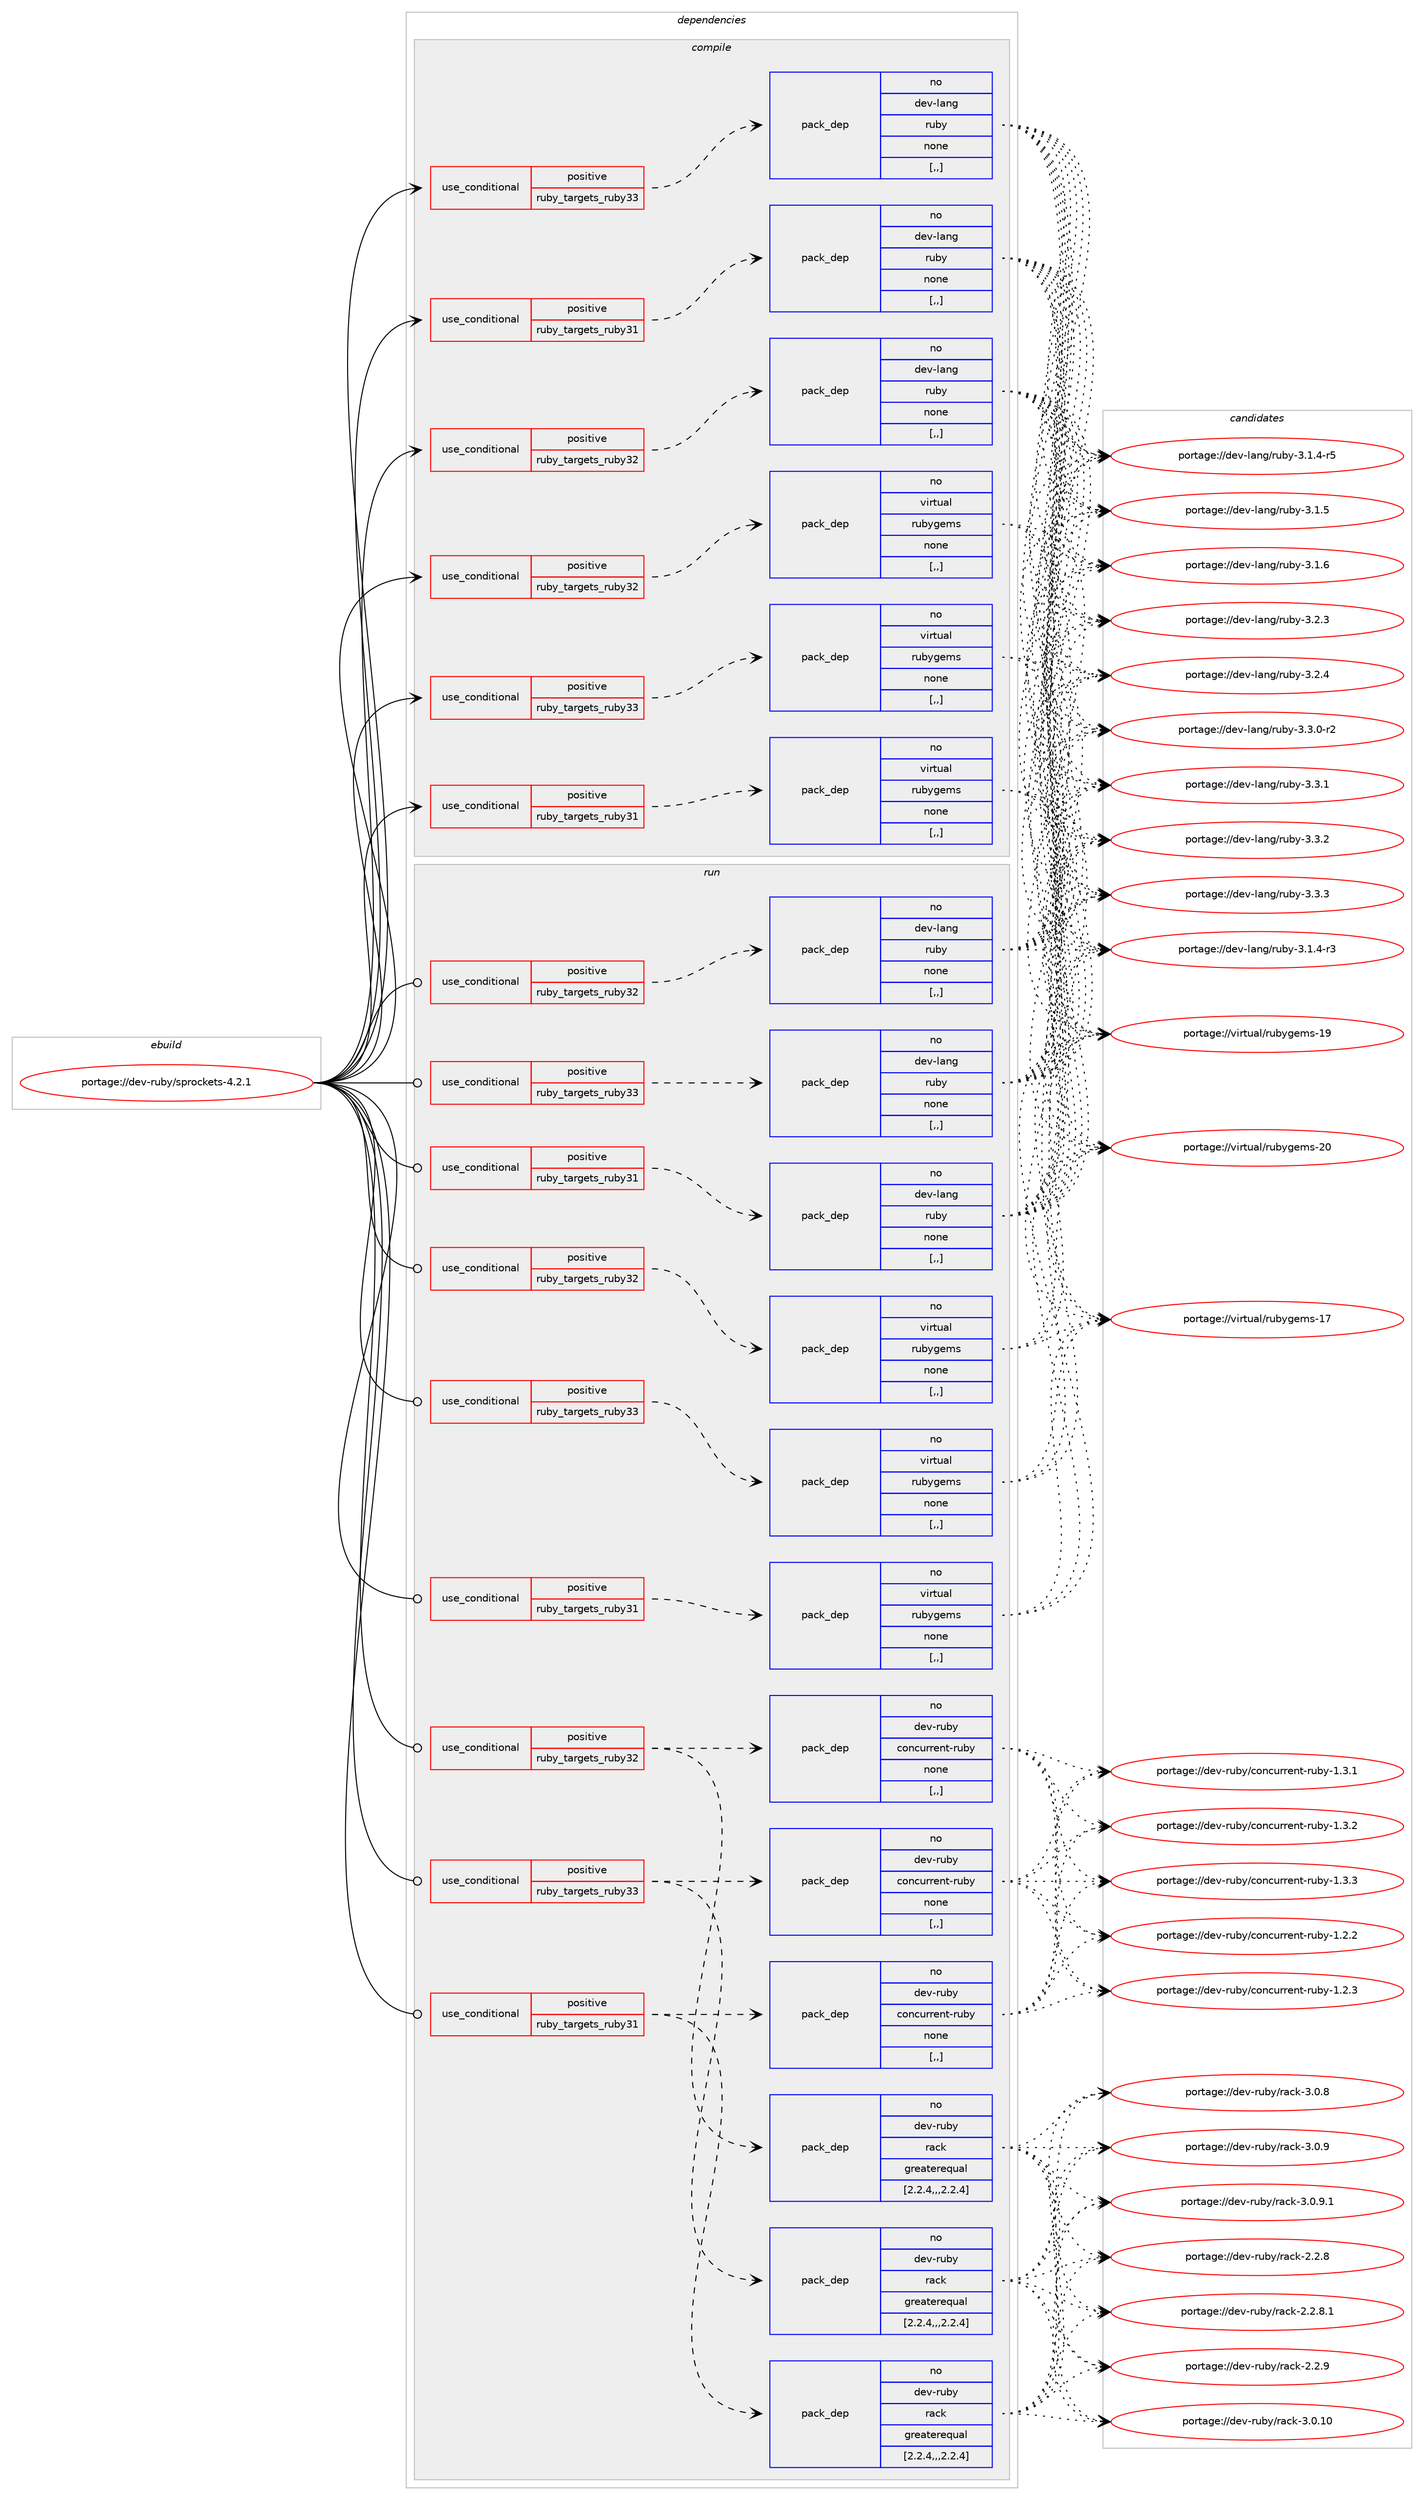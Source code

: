 digraph prolog {

# *************
# Graph options
# *************

newrank=true;
concentrate=true;
compound=true;
graph [rankdir=LR,fontname=Helvetica,fontsize=10,ranksep=1.5];#, ranksep=2.5, nodesep=0.2];
edge  [arrowhead=vee];
node  [fontname=Helvetica,fontsize=10];

# **********
# The ebuild
# **********

subgraph cluster_leftcol {
color=gray;
rank=same;
label=<<i>ebuild</i>>;
id [label="portage://dev-ruby/sprockets-4.2.1", color=red, width=4, href="../dev-ruby/sprockets-4.2.1.svg"];
}

# ****************
# The dependencies
# ****************

subgraph cluster_midcol {
color=gray;
label=<<i>dependencies</i>>;
subgraph cluster_compile {
fillcolor="#eeeeee";
style=filled;
label=<<i>compile</i>>;
subgraph cond55538 {
dependency199747 [label=<<TABLE BORDER="0" CELLBORDER="1" CELLSPACING="0" CELLPADDING="4"><TR><TD ROWSPAN="3" CELLPADDING="10">use_conditional</TD></TR><TR><TD>positive</TD></TR><TR><TD>ruby_targets_ruby31</TD></TR></TABLE>>, shape=none, color=red];
subgraph pack142840 {
dependency199748 [label=<<TABLE BORDER="0" CELLBORDER="1" CELLSPACING="0" CELLPADDING="4" WIDTH="220"><TR><TD ROWSPAN="6" CELLPADDING="30">pack_dep</TD></TR><TR><TD WIDTH="110">no</TD></TR><TR><TD>dev-lang</TD></TR><TR><TD>ruby</TD></TR><TR><TD>none</TD></TR><TR><TD>[,,]</TD></TR></TABLE>>, shape=none, color=blue];
}
dependency199747:e -> dependency199748:w [weight=20,style="dashed",arrowhead="vee"];
}
id:e -> dependency199747:w [weight=20,style="solid",arrowhead="vee"];
subgraph cond55539 {
dependency199749 [label=<<TABLE BORDER="0" CELLBORDER="1" CELLSPACING="0" CELLPADDING="4"><TR><TD ROWSPAN="3" CELLPADDING="10">use_conditional</TD></TR><TR><TD>positive</TD></TR><TR><TD>ruby_targets_ruby31</TD></TR></TABLE>>, shape=none, color=red];
subgraph pack142841 {
dependency199750 [label=<<TABLE BORDER="0" CELLBORDER="1" CELLSPACING="0" CELLPADDING="4" WIDTH="220"><TR><TD ROWSPAN="6" CELLPADDING="30">pack_dep</TD></TR><TR><TD WIDTH="110">no</TD></TR><TR><TD>virtual</TD></TR><TR><TD>rubygems</TD></TR><TR><TD>none</TD></TR><TR><TD>[,,]</TD></TR></TABLE>>, shape=none, color=blue];
}
dependency199749:e -> dependency199750:w [weight=20,style="dashed",arrowhead="vee"];
}
id:e -> dependency199749:w [weight=20,style="solid",arrowhead="vee"];
subgraph cond55540 {
dependency199751 [label=<<TABLE BORDER="0" CELLBORDER="1" CELLSPACING="0" CELLPADDING="4"><TR><TD ROWSPAN="3" CELLPADDING="10">use_conditional</TD></TR><TR><TD>positive</TD></TR><TR><TD>ruby_targets_ruby32</TD></TR></TABLE>>, shape=none, color=red];
subgraph pack142842 {
dependency199752 [label=<<TABLE BORDER="0" CELLBORDER="1" CELLSPACING="0" CELLPADDING="4" WIDTH="220"><TR><TD ROWSPAN="6" CELLPADDING="30">pack_dep</TD></TR><TR><TD WIDTH="110">no</TD></TR><TR><TD>dev-lang</TD></TR><TR><TD>ruby</TD></TR><TR><TD>none</TD></TR><TR><TD>[,,]</TD></TR></TABLE>>, shape=none, color=blue];
}
dependency199751:e -> dependency199752:w [weight=20,style="dashed",arrowhead="vee"];
}
id:e -> dependency199751:w [weight=20,style="solid",arrowhead="vee"];
subgraph cond55541 {
dependency199753 [label=<<TABLE BORDER="0" CELLBORDER="1" CELLSPACING="0" CELLPADDING="4"><TR><TD ROWSPAN="3" CELLPADDING="10">use_conditional</TD></TR><TR><TD>positive</TD></TR><TR><TD>ruby_targets_ruby32</TD></TR></TABLE>>, shape=none, color=red];
subgraph pack142843 {
dependency199754 [label=<<TABLE BORDER="0" CELLBORDER="1" CELLSPACING="0" CELLPADDING="4" WIDTH="220"><TR><TD ROWSPAN="6" CELLPADDING="30">pack_dep</TD></TR><TR><TD WIDTH="110">no</TD></TR><TR><TD>virtual</TD></TR><TR><TD>rubygems</TD></TR><TR><TD>none</TD></TR><TR><TD>[,,]</TD></TR></TABLE>>, shape=none, color=blue];
}
dependency199753:e -> dependency199754:w [weight=20,style="dashed",arrowhead="vee"];
}
id:e -> dependency199753:w [weight=20,style="solid",arrowhead="vee"];
subgraph cond55542 {
dependency199755 [label=<<TABLE BORDER="0" CELLBORDER="1" CELLSPACING="0" CELLPADDING="4"><TR><TD ROWSPAN="3" CELLPADDING="10">use_conditional</TD></TR><TR><TD>positive</TD></TR><TR><TD>ruby_targets_ruby33</TD></TR></TABLE>>, shape=none, color=red];
subgraph pack142844 {
dependency199756 [label=<<TABLE BORDER="0" CELLBORDER="1" CELLSPACING="0" CELLPADDING="4" WIDTH="220"><TR><TD ROWSPAN="6" CELLPADDING="30">pack_dep</TD></TR><TR><TD WIDTH="110">no</TD></TR><TR><TD>dev-lang</TD></TR><TR><TD>ruby</TD></TR><TR><TD>none</TD></TR><TR><TD>[,,]</TD></TR></TABLE>>, shape=none, color=blue];
}
dependency199755:e -> dependency199756:w [weight=20,style="dashed",arrowhead="vee"];
}
id:e -> dependency199755:w [weight=20,style="solid",arrowhead="vee"];
subgraph cond55543 {
dependency199757 [label=<<TABLE BORDER="0" CELLBORDER="1" CELLSPACING="0" CELLPADDING="4"><TR><TD ROWSPAN="3" CELLPADDING="10">use_conditional</TD></TR><TR><TD>positive</TD></TR><TR><TD>ruby_targets_ruby33</TD></TR></TABLE>>, shape=none, color=red];
subgraph pack142845 {
dependency199758 [label=<<TABLE BORDER="0" CELLBORDER="1" CELLSPACING="0" CELLPADDING="4" WIDTH="220"><TR><TD ROWSPAN="6" CELLPADDING="30">pack_dep</TD></TR><TR><TD WIDTH="110">no</TD></TR><TR><TD>virtual</TD></TR><TR><TD>rubygems</TD></TR><TR><TD>none</TD></TR><TR><TD>[,,]</TD></TR></TABLE>>, shape=none, color=blue];
}
dependency199757:e -> dependency199758:w [weight=20,style="dashed",arrowhead="vee"];
}
id:e -> dependency199757:w [weight=20,style="solid",arrowhead="vee"];
}
subgraph cluster_compileandrun {
fillcolor="#eeeeee";
style=filled;
label=<<i>compile and run</i>>;
}
subgraph cluster_run {
fillcolor="#eeeeee";
style=filled;
label=<<i>run</i>>;
subgraph cond55544 {
dependency199759 [label=<<TABLE BORDER="0" CELLBORDER="1" CELLSPACING="0" CELLPADDING="4"><TR><TD ROWSPAN="3" CELLPADDING="10">use_conditional</TD></TR><TR><TD>positive</TD></TR><TR><TD>ruby_targets_ruby31</TD></TR></TABLE>>, shape=none, color=red];
subgraph pack142846 {
dependency199760 [label=<<TABLE BORDER="0" CELLBORDER="1" CELLSPACING="0" CELLPADDING="4" WIDTH="220"><TR><TD ROWSPAN="6" CELLPADDING="30">pack_dep</TD></TR><TR><TD WIDTH="110">no</TD></TR><TR><TD>dev-lang</TD></TR><TR><TD>ruby</TD></TR><TR><TD>none</TD></TR><TR><TD>[,,]</TD></TR></TABLE>>, shape=none, color=blue];
}
dependency199759:e -> dependency199760:w [weight=20,style="dashed",arrowhead="vee"];
}
id:e -> dependency199759:w [weight=20,style="solid",arrowhead="odot"];
subgraph cond55545 {
dependency199761 [label=<<TABLE BORDER="0" CELLBORDER="1" CELLSPACING="0" CELLPADDING="4"><TR><TD ROWSPAN="3" CELLPADDING="10">use_conditional</TD></TR><TR><TD>positive</TD></TR><TR><TD>ruby_targets_ruby31</TD></TR></TABLE>>, shape=none, color=red];
subgraph pack142847 {
dependency199762 [label=<<TABLE BORDER="0" CELLBORDER="1" CELLSPACING="0" CELLPADDING="4" WIDTH="220"><TR><TD ROWSPAN="6" CELLPADDING="30">pack_dep</TD></TR><TR><TD WIDTH="110">no</TD></TR><TR><TD>dev-ruby</TD></TR><TR><TD>concurrent-ruby</TD></TR><TR><TD>none</TD></TR><TR><TD>[,,]</TD></TR></TABLE>>, shape=none, color=blue];
}
dependency199761:e -> dependency199762:w [weight=20,style="dashed",arrowhead="vee"];
subgraph pack142848 {
dependency199763 [label=<<TABLE BORDER="0" CELLBORDER="1" CELLSPACING="0" CELLPADDING="4" WIDTH="220"><TR><TD ROWSPAN="6" CELLPADDING="30">pack_dep</TD></TR><TR><TD WIDTH="110">no</TD></TR><TR><TD>dev-ruby</TD></TR><TR><TD>rack</TD></TR><TR><TD>greaterequal</TD></TR><TR><TD>[2.2.4,,,2.2.4]</TD></TR></TABLE>>, shape=none, color=blue];
}
dependency199761:e -> dependency199763:w [weight=20,style="dashed",arrowhead="vee"];
}
id:e -> dependency199761:w [weight=20,style="solid",arrowhead="odot"];
subgraph cond55546 {
dependency199764 [label=<<TABLE BORDER="0" CELLBORDER="1" CELLSPACING="0" CELLPADDING="4"><TR><TD ROWSPAN="3" CELLPADDING="10">use_conditional</TD></TR><TR><TD>positive</TD></TR><TR><TD>ruby_targets_ruby31</TD></TR></TABLE>>, shape=none, color=red];
subgraph pack142849 {
dependency199765 [label=<<TABLE BORDER="0" CELLBORDER="1" CELLSPACING="0" CELLPADDING="4" WIDTH="220"><TR><TD ROWSPAN="6" CELLPADDING="30">pack_dep</TD></TR><TR><TD WIDTH="110">no</TD></TR><TR><TD>virtual</TD></TR><TR><TD>rubygems</TD></TR><TR><TD>none</TD></TR><TR><TD>[,,]</TD></TR></TABLE>>, shape=none, color=blue];
}
dependency199764:e -> dependency199765:w [weight=20,style="dashed",arrowhead="vee"];
}
id:e -> dependency199764:w [weight=20,style="solid",arrowhead="odot"];
subgraph cond55547 {
dependency199766 [label=<<TABLE BORDER="0" CELLBORDER="1" CELLSPACING="0" CELLPADDING="4"><TR><TD ROWSPAN="3" CELLPADDING="10">use_conditional</TD></TR><TR><TD>positive</TD></TR><TR><TD>ruby_targets_ruby32</TD></TR></TABLE>>, shape=none, color=red];
subgraph pack142850 {
dependency199767 [label=<<TABLE BORDER="0" CELLBORDER="1" CELLSPACING="0" CELLPADDING="4" WIDTH="220"><TR><TD ROWSPAN="6" CELLPADDING="30">pack_dep</TD></TR><TR><TD WIDTH="110">no</TD></TR><TR><TD>dev-lang</TD></TR><TR><TD>ruby</TD></TR><TR><TD>none</TD></TR><TR><TD>[,,]</TD></TR></TABLE>>, shape=none, color=blue];
}
dependency199766:e -> dependency199767:w [weight=20,style="dashed",arrowhead="vee"];
}
id:e -> dependency199766:w [weight=20,style="solid",arrowhead="odot"];
subgraph cond55548 {
dependency199768 [label=<<TABLE BORDER="0" CELLBORDER="1" CELLSPACING="0" CELLPADDING="4"><TR><TD ROWSPAN="3" CELLPADDING="10">use_conditional</TD></TR><TR><TD>positive</TD></TR><TR><TD>ruby_targets_ruby32</TD></TR></TABLE>>, shape=none, color=red];
subgraph pack142851 {
dependency199769 [label=<<TABLE BORDER="0" CELLBORDER="1" CELLSPACING="0" CELLPADDING="4" WIDTH="220"><TR><TD ROWSPAN="6" CELLPADDING="30">pack_dep</TD></TR><TR><TD WIDTH="110">no</TD></TR><TR><TD>dev-ruby</TD></TR><TR><TD>concurrent-ruby</TD></TR><TR><TD>none</TD></TR><TR><TD>[,,]</TD></TR></TABLE>>, shape=none, color=blue];
}
dependency199768:e -> dependency199769:w [weight=20,style="dashed",arrowhead="vee"];
subgraph pack142852 {
dependency199770 [label=<<TABLE BORDER="0" CELLBORDER="1" CELLSPACING="0" CELLPADDING="4" WIDTH="220"><TR><TD ROWSPAN="6" CELLPADDING="30">pack_dep</TD></TR><TR><TD WIDTH="110">no</TD></TR><TR><TD>dev-ruby</TD></TR><TR><TD>rack</TD></TR><TR><TD>greaterequal</TD></TR><TR><TD>[2.2.4,,,2.2.4]</TD></TR></TABLE>>, shape=none, color=blue];
}
dependency199768:e -> dependency199770:w [weight=20,style="dashed",arrowhead="vee"];
}
id:e -> dependency199768:w [weight=20,style="solid",arrowhead="odot"];
subgraph cond55549 {
dependency199771 [label=<<TABLE BORDER="0" CELLBORDER="1" CELLSPACING="0" CELLPADDING="4"><TR><TD ROWSPAN="3" CELLPADDING="10">use_conditional</TD></TR><TR><TD>positive</TD></TR><TR><TD>ruby_targets_ruby32</TD></TR></TABLE>>, shape=none, color=red];
subgraph pack142853 {
dependency199772 [label=<<TABLE BORDER="0" CELLBORDER="1" CELLSPACING="0" CELLPADDING="4" WIDTH="220"><TR><TD ROWSPAN="6" CELLPADDING="30">pack_dep</TD></TR><TR><TD WIDTH="110">no</TD></TR><TR><TD>virtual</TD></TR><TR><TD>rubygems</TD></TR><TR><TD>none</TD></TR><TR><TD>[,,]</TD></TR></TABLE>>, shape=none, color=blue];
}
dependency199771:e -> dependency199772:w [weight=20,style="dashed",arrowhead="vee"];
}
id:e -> dependency199771:w [weight=20,style="solid",arrowhead="odot"];
subgraph cond55550 {
dependency199773 [label=<<TABLE BORDER="0" CELLBORDER="1" CELLSPACING="0" CELLPADDING="4"><TR><TD ROWSPAN="3" CELLPADDING="10">use_conditional</TD></TR><TR><TD>positive</TD></TR><TR><TD>ruby_targets_ruby33</TD></TR></TABLE>>, shape=none, color=red];
subgraph pack142854 {
dependency199774 [label=<<TABLE BORDER="0" CELLBORDER="1" CELLSPACING="0" CELLPADDING="4" WIDTH="220"><TR><TD ROWSPAN="6" CELLPADDING="30">pack_dep</TD></TR><TR><TD WIDTH="110">no</TD></TR><TR><TD>dev-lang</TD></TR><TR><TD>ruby</TD></TR><TR><TD>none</TD></TR><TR><TD>[,,]</TD></TR></TABLE>>, shape=none, color=blue];
}
dependency199773:e -> dependency199774:w [weight=20,style="dashed",arrowhead="vee"];
}
id:e -> dependency199773:w [weight=20,style="solid",arrowhead="odot"];
subgraph cond55551 {
dependency199775 [label=<<TABLE BORDER="0" CELLBORDER="1" CELLSPACING="0" CELLPADDING="4"><TR><TD ROWSPAN="3" CELLPADDING="10">use_conditional</TD></TR><TR><TD>positive</TD></TR><TR><TD>ruby_targets_ruby33</TD></TR></TABLE>>, shape=none, color=red];
subgraph pack142855 {
dependency199776 [label=<<TABLE BORDER="0" CELLBORDER="1" CELLSPACING="0" CELLPADDING="4" WIDTH="220"><TR><TD ROWSPAN="6" CELLPADDING="30">pack_dep</TD></TR><TR><TD WIDTH="110">no</TD></TR><TR><TD>dev-ruby</TD></TR><TR><TD>concurrent-ruby</TD></TR><TR><TD>none</TD></TR><TR><TD>[,,]</TD></TR></TABLE>>, shape=none, color=blue];
}
dependency199775:e -> dependency199776:w [weight=20,style="dashed",arrowhead="vee"];
subgraph pack142856 {
dependency199777 [label=<<TABLE BORDER="0" CELLBORDER="1" CELLSPACING="0" CELLPADDING="4" WIDTH="220"><TR><TD ROWSPAN="6" CELLPADDING="30">pack_dep</TD></TR><TR><TD WIDTH="110">no</TD></TR><TR><TD>dev-ruby</TD></TR><TR><TD>rack</TD></TR><TR><TD>greaterequal</TD></TR><TR><TD>[2.2.4,,,2.2.4]</TD></TR></TABLE>>, shape=none, color=blue];
}
dependency199775:e -> dependency199777:w [weight=20,style="dashed",arrowhead="vee"];
}
id:e -> dependency199775:w [weight=20,style="solid",arrowhead="odot"];
subgraph cond55552 {
dependency199778 [label=<<TABLE BORDER="0" CELLBORDER="1" CELLSPACING="0" CELLPADDING="4"><TR><TD ROWSPAN="3" CELLPADDING="10">use_conditional</TD></TR><TR><TD>positive</TD></TR><TR><TD>ruby_targets_ruby33</TD></TR></TABLE>>, shape=none, color=red];
subgraph pack142857 {
dependency199779 [label=<<TABLE BORDER="0" CELLBORDER="1" CELLSPACING="0" CELLPADDING="4" WIDTH="220"><TR><TD ROWSPAN="6" CELLPADDING="30">pack_dep</TD></TR><TR><TD WIDTH="110">no</TD></TR><TR><TD>virtual</TD></TR><TR><TD>rubygems</TD></TR><TR><TD>none</TD></TR><TR><TD>[,,]</TD></TR></TABLE>>, shape=none, color=blue];
}
dependency199778:e -> dependency199779:w [weight=20,style="dashed",arrowhead="vee"];
}
id:e -> dependency199778:w [weight=20,style="solid",arrowhead="odot"];
}
}

# **************
# The candidates
# **************

subgraph cluster_choices {
rank=same;
color=gray;
label=<<i>candidates</i>>;

subgraph choice142840 {
color=black;
nodesep=1;
choice100101118451089711010347114117981214551464946524511451 [label="portage://dev-lang/ruby-3.1.4-r3", color=red, width=4,href="../dev-lang/ruby-3.1.4-r3.svg"];
choice100101118451089711010347114117981214551464946524511453 [label="portage://dev-lang/ruby-3.1.4-r5", color=red, width=4,href="../dev-lang/ruby-3.1.4-r5.svg"];
choice10010111845108971101034711411798121455146494653 [label="portage://dev-lang/ruby-3.1.5", color=red, width=4,href="../dev-lang/ruby-3.1.5.svg"];
choice10010111845108971101034711411798121455146494654 [label="portage://dev-lang/ruby-3.1.6", color=red, width=4,href="../dev-lang/ruby-3.1.6.svg"];
choice10010111845108971101034711411798121455146504651 [label="portage://dev-lang/ruby-3.2.3", color=red, width=4,href="../dev-lang/ruby-3.2.3.svg"];
choice10010111845108971101034711411798121455146504652 [label="portage://dev-lang/ruby-3.2.4", color=red, width=4,href="../dev-lang/ruby-3.2.4.svg"];
choice100101118451089711010347114117981214551465146484511450 [label="portage://dev-lang/ruby-3.3.0-r2", color=red, width=4,href="../dev-lang/ruby-3.3.0-r2.svg"];
choice10010111845108971101034711411798121455146514649 [label="portage://dev-lang/ruby-3.3.1", color=red, width=4,href="../dev-lang/ruby-3.3.1.svg"];
choice10010111845108971101034711411798121455146514650 [label="portage://dev-lang/ruby-3.3.2", color=red, width=4,href="../dev-lang/ruby-3.3.2.svg"];
choice10010111845108971101034711411798121455146514651 [label="portage://dev-lang/ruby-3.3.3", color=red, width=4,href="../dev-lang/ruby-3.3.3.svg"];
dependency199748:e -> choice100101118451089711010347114117981214551464946524511451:w [style=dotted,weight="100"];
dependency199748:e -> choice100101118451089711010347114117981214551464946524511453:w [style=dotted,weight="100"];
dependency199748:e -> choice10010111845108971101034711411798121455146494653:w [style=dotted,weight="100"];
dependency199748:e -> choice10010111845108971101034711411798121455146494654:w [style=dotted,weight="100"];
dependency199748:e -> choice10010111845108971101034711411798121455146504651:w [style=dotted,weight="100"];
dependency199748:e -> choice10010111845108971101034711411798121455146504652:w [style=dotted,weight="100"];
dependency199748:e -> choice100101118451089711010347114117981214551465146484511450:w [style=dotted,weight="100"];
dependency199748:e -> choice10010111845108971101034711411798121455146514649:w [style=dotted,weight="100"];
dependency199748:e -> choice10010111845108971101034711411798121455146514650:w [style=dotted,weight="100"];
dependency199748:e -> choice10010111845108971101034711411798121455146514651:w [style=dotted,weight="100"];
}
subgraph choice142841 {
color=black;
nodesep=1;
choice118105114116117971084711411798121103101109115454955 [label="portage://virtual/rubygems-17", color=red, width=4,href="../virtual/rubygems-17.svg"];
choice118105114116117971084711411798121103101109115454957 [label="portage://virtual/rubygems-19", color=red, width=4,href="../virtual/rubygems-19.svg"];
choice118105114116117971084711411798121103101109115455048 [label="portage://virtual/rubygems-20", color=red, width=4,href="../virtual/rubygems-20.svg"];
dependency199750:e -> choice118105114116117971084711411798121103101109115454955:w [style=dotted,weight="100"];
dependency199750:e -> choice118105114116117971084711411798121103101109115454957:w [style=dotted,weight="100"];
dependency199750:e -> choice118105114116117971084711411798121103101109115455048:w [style=dotted,weight="100"];
}
subgraph choice142842 {
color=black;
nodesep=1;
choice100101118451089711010347114117981214551464946524511451 [label="portage://dev-lang/ruby-3.1.4-r3", color=red, width=4,href="../dev-lang/ruby-3.1.4-r3.svg"];
choice100101118451089711010347114117981214551464946524511453 [label="portage://dev-lang/ruby-3.1.4-r5", color=red, width=4,href="../dev-lang/ruby-3.1.4-r5.svg"];
choice10010111845108971101034711411798121455146494653 [label="portage://dev-lang/ruby-3.1.5", color=red, width=4,href="../dev-lang/ruby-3.1.5.svg"];
choice10010111845108971101034711411798121455146494654 [label="portage://dev-lang/ruby-3.1.6", color=red, width=4,href="../dev-lang/ruby-3.1.6.svg"];
choice10010111845108971101034711411798121455146504651 [label="portage://dev-lang/ruby-3.2.3", color=red, width=4,href="../dev-lang/ruby-3.2.3.svg"];
choice10010111845108971101034711411798121455146504652 [label="portage://dev-lang/ruby-3.2.4", color=red, width=4,href="../dev-lang/ruby-3.2.4.svg"];
choice100101118451089711010347114117981214551465146484511450 [label="portage://dev-lang/ruby-3.3.0-r2", color=red, width=4,href="../dev-lang/ruby-3.3.0-r2.svg"];
choice10010111845108971101034711411798121455146514649 [label="portage://dev-lang/ruby-3.3.1", color=red, width=4,href="../dev-lang/ruby-3.3.1.svg"];
choice10010111845108971101034711411798121455146514650 [label="portage://dev-lang/ruby-3.3.2", color=red, width=4,href="../dev-lang/ruby-3.3.2.svg"];
choice10010111845108971101034711411798121455146514651 [label="portage://dev-lang/ruby-3.3.3", color=red, width=4,href="../dev-lang/ruby-3.3.3.svg"];
dependency199752:e -> choice100101118451089711010347114117981214551464946524511451:w [style=dotted,weight="100"];
dependency199752:e -> choice100101118451089711010347114117981214551464946524511453:w [style=dotted,weight="100"];
dependency199752:e -> choice10010111845108971101034711411798121455146494653:w [style=dotted,weight="100"];
dependency199752:e -> choice10010111845108971101034711411798121455146494654:w [style=dotted,weight="100"];
dependency199752:e -> choice10010111845108971101034711411798121455146504651:w [style=dotted,weight="100"];
dependency199752:e -> choice10010111845108971101034711411798121455146504652:w [style=dotted,weight="100"];
dependency199752:e -> choice100101118451089711010347114117981214551465146484511450:w [style=dotted,weight="100"];
dependency199752:e -> choice10010111845108971101034711411798121455146514649:w [style=dotted,weight="100"];
dependency199752:e -> choice10010111845108971101034711411798121455146514650:w [style=dotted,weight="100"];
dependency199752:e -> choice10010111845108971101034711411798121455146514651:w [style=dotted,weight="100"];
}
subgraph choice142843 {
color=black;
nodesep=1;
choice118105114116117971084711411798121103101109115454955 [label="portage://virtual/rubygems-17", color=red, width=4,href="../virtual/rubygems-17.svg"];
choice118105114116117971084711411798121103101109115454957 [label="portage://virtual/rubygems-19", color=red, width=4,href="../virtual/rubygems-19.svg"];
choice118105114116117971084711411798121103101109115455048 [label="portage://virtual/rubygems-20", color=red, width=4,href="../virtual/rubygems-20.svg"];
dependency199754:e -> choice118105114116117971084711411798121103101109115454955:w [style=dotted,weight="100"];
dependency199754:e -> choice118105114116117971084711411798121103101109115454957:w [style=dotted,weight="100"];
dependency199754:e -> choice118105114116117971084711411798121103101109115455048:w [style=dotted,weight="100"];
}
subgraph choice142844 {
color=black;
nodesep=1;
choice100101118451089711010347114117981214551464946524511451 [label="portage://dev-lang/ruby-3.1.4-r3", color=red, width=4,href="../dev-lang/ruby-3.1.4-r3.svg"];
choice100101118451089711010347114117981214551464946524511453 [label="portage://dev-lang/ruby-3.1.4-r5", color=red, width=4,href="../dev-lang/ruby-3.1.4-r5.svg"];
choice10010111845108971101034711411798121455146494653 [label="portage://dev-lang/ruby-3.1.5", color=red, width=4,href="../dev-lang/ruby-3.1.5.svg"];
choice10010111845108971101034711411798121455146494654 [label="portage://dev-lang/ruby-3.1.6", color=red, width=4,href="../dev-lang/ruby-3.1.6.svg"];
choice10010111845108971101034711411798121455146504651 [label="portage://dev-lang/ruby-3.2.3", color=red, width=4,href="../dev-lang/ruby-3.2.3.svg"];
choice10010111845108971101034711411798121455146504652 [label="portage://dev-lang/ruby-3.2.4", color=red, width=4,href="../dev-lang/ruby-3.2.4.svg"];
choice100101118451089711010347114117981214551465146484511450 [label="portage://dev-lang/ruby-3.3.0-r2", color=red, width=4,href="../dev-lang/ruby-3.3.0-r2.svg"];
choice10010111845108971101034711411798121455146514649 [label="portage://dev-lang/ruby-3.3.1", color=red, width=4,href="../dev-lang/ruby-3.3.1.svg"];
choice10010111845108971101034711411798121455146514650 [label="portage://dev-lang/ruby-3.3.2", color=red, width=4,href="../dev-lang/ruby-3.3.2.svg"];
choice10010111845108971101034711411798121455146514651 [label="portage://dev-lang/ruby-3.3.3", color=red, width=4,href="../dev-lang/ruby-3.3.3.svg"];
dependency199756:e -> choice100101118451089711010347114117981214551464946524511451:w [style=dotted,weight="100"];
dependency199756:e -> choice100101118451089711010347114117981214551464946524511453:w [style=dotted,weight="100"];
dependency199756:e -> choice10010111845108971101034711411798121455146494653:w [style=dotted,weight="100"];
dependency199756:e -> choice10010111845108971101034711411798121455146494654:w [style=dotted,weight="100"];
dependency199756:e -> choice10010111845108971101034711411798121455146504651:w [style=dotted,weight="100"];
dependency199756:e -> choice10010111845108971101034711411798121455146504652:w [style=dotted,weight="100"];
dependency199756:e -> choice100101118451089711010347114117981214551465146484511450:w [style=dotted,weight="100"];
dependency199756:e -> choice10010111845108971101034711411798121455146514649:w [style=dotted,weight="100"];
dependency199756:e -> choice10010111845108971101034711411798121455146514650:w [style=dotted,weight="100"];
dependency199756:e -> choice10010111845108971101034711411798121455146514651:w [style=dotted,weight="100"];
}
subgraph choice142845 {
color=black;
nodesep=1;
choice118105114116117971084711411798121103101109115454955 [label="portage://virtual/rubygems-17", color=red, width=4,href="../virtual/rubygems-17.svg"];
choice118105114116117971084711411798121103101109115454957 [label="portage://virtual/rubygems-19", color=red, width=4,href="../virtual/rubygems-19.svg"];
choice118105114116117971084711411798121103101109115455048 [label="portage://virtual/rubygems-20", color=red, width=4,href="../virtual/rubygems-20.svg"];
dependency199758:e -> choice118105114116117971084711411798121103101109115454955:w [style=dotted,weight="100"];
dependency199758:e -> choice118105114116117971084711411798121103101109115454957:w [style=dotted,weight="100"];
dependency199758:e -> choice118105114116117971084711411798121103101109115455048:w [style=dotted,weight="100"];
}
subgraph choice142846 {
color=black;
nodesep=1;
choice100101118451089711010347114117981214551464946524511451 [label="portage://dev-lang/ruby-3.1.4-r3", color=red, width=4,href="../dev-lang/ruby-3.1.4-r3.svg"];
choice100101118451089711010347114117981214551464946524511453 [label="portage://dev-lang/ruby-3.1.4-r5", color=red, width=4,href="../dev-lang/ruby-3.1.4-r5.svg"];
choice10010111845108971101034711411798121455146494653 [label="portage://dev-lang/ruby-3.1.5", color=red, width=4,href="../dev-lang/ruby-3.1.5.svg"];
choice10010111845108971101034711411798121455146494654 [label="portage://dev-lang/ruby-3.1.6", color=red, width=4,href="../dev-lang/ruby-3.1.6.svg"];
choice10010111845108971101034711411798121455146504651 [label="portage://dev-lang/ruby-3.2.3", color=red, width=4,href="../dev-lang/ruby-3.2.3.svg"];
choice10010111845108971101034711411798121455146504652 [label="portage://dev-lang/ruby-3.2.4", color=red, width=4,href="../dev-lang/ruby-3.2.4.svg"];
choice100101118451089711010347114117981214551465146484511450 [label="portage://dev-lang/ruby-3.3.0-r2", color=red, width=4,href="../dev-lang/ruby-3.3.0-r2.svg"];
choice10010111845108971101034711411798121455146514649 [label="portage://dev-lang/ruby-3.3.1", color=red, width=4,href="../dev-lang/ruby-3.3.1.svg"];
choice10010111845108971101034711411798121455146514650 [label="portage://dev-lang/ruby-3.3.2", color=red, width=4,href="../dev-lang/ruby-3.3.2.svg"];
choice10010111845108971101034711411798121455146514651 [label="portage://dev-lang/ruby-3.3.3", color=red, width=4,href="../dev-lang/ruby-3.3.3.svg"];
dependency199760:e -> choice100101118451089711010347114117981214551464946524511451:w [style=dotted,weight="100"];
dependency199760:e -> choice100101118451089711010347114117981214551464946524511453:w [style=dotted,weight="100"];
dependency199760:e -> choice10010111845108971101034711411798121455146494653:w [style=dotted,weight="100"];
dependency199760:e -> choice10010111845108971101034711411798121455146494654:w [style=dotted,weight="100"];
dependency199760:e -> choice10010111845108971101034711411798121455146504651:w [style=dotted,weight="100"];
dependency199760:e -> choice10010111845108971101034711411798121455146504652:w [style=dotted,weight="100"];
dependency199760:e -> choice100101118451089711010347114117981214551465146484511450:w [style=dotted,weight="100"];
dependency199760:e -> choice10010111845108971101034711411798121455146514649:w [style=dotted,weight="100"];
dependency199760:e -> choice10010111845108971101034711411798121455146514650:w [style=dotted,weight="100"];
dependency199760:e -> choice10010111845108971101034711411798121455146514651:w [style=dotted,weight="100"];
}
subgraph choice142847 {
color=black;
nodesep=1;
choice10010111845114117981214799111110991171141141011101164511411798121454946504650 [label="portage://dev-ruby/concurrent-ruby-1.2.2", color=red, width=4,href="../dev-ruby/concurrent-ruby-1.2.2.svg"];
choice10010111845114117981214799111110991171141141011101164511411798121454946504651 [label="portage://dev-ruby/concurrent-ruby-1.2.3", color=red, width=4,href="../dev-ruby/concurrent-ruby-1.2.3.svg"];
choice10010111845114117981214799111110991171141141011101164511411798121454946514649 [label="portage://dev-ruby/concurrent-ruby-1.3.1", color=red, width=4,href="../dev-ruby/concurrent-ruby-1.3.1.svg"];
choice10010111845114117981214799111110991171141141011101164511411798121454946514650 [label="portage://dev-ruby/concurrent-ruby-1.3.2", color=red, width=4,href="../dev-ruby/concurrent-ruby-1.3.2.svg"];
choice10010111845114117981214799111110991171141141011101164511411798121454946514651 [label="portage://dev-ruby/concurrent-ruby-1.3.3", color=red, width=4,href="../dev-ruby/concurrent-ruby-1.3.3.svg"];
dependency199762:e -> choice10010111845114117981214799111110991171141141011101164511411798121454946504650:w [style=dotted,weight="100"];
dependency199762:e -> choice10010111845114117981214799111110991171141141011101164511411798121454946504651:w [style=dotted,weight="100"];
dependency199762:e -> choice10010111845114117981214799111110991171141141011101164511411798121454946514649:w [style=dotted,weight="100"];
dependency199762:e -> choice10010111845114117981214799111110991171141141011101164511411798121454946514650:w [style=dotted,weight="100"];
dependency199762:e -> choice10010111845114117981214799111110991171141141011101164511411798121454946514651:w [style=dotted,weight="100"];
}
subgraph choice142848 {
color=black;
nodesep=1;
choice1001011184511411798121471149799107455046504656 [label="portage://dev-ruby/rack-2.2.8", color=red, width=4,href="../dev-ruby/rack-2.2.8.svg"];
choice10010111845114117981214711497991074550465046564649 [label="portage://dev-ruby/rack-2.2.8.1", color=red, width=4,href="../dev-ruby/rack-2.2.8.1.svg"];
choice1001011184511411798121471149799107455046504657 [label="portage://dev-ruby/rack-2.2.9", color=red, width=4,href="../dev-ruby/rack-2.2.9.svg"];
choice100101118451141179812147114979910745514648464948 [label="portage://dev-ruby/rack-3.0.10", color=red, width=4,href="../dev-ruby/rack-3.0.10.svg"];
choice1001011184511411798121471149799107455146484656 [label="portage://dev-ruby/rack-3.0.8", color=red, width=4,href="../dev-ruby/rack-3.0.8.svg"];
choice1001011184511411798121471149799107455146484657 [label="portage://dev-ruby/rack-3.0.9", color=red, width=4,href="../dev-ruby/rack-3.0.9.svg"];
choice10010111845114117981214711497991074551464846574649 [label="portage://dev-ruby/rack-3.0.9.1", color=red, width=4,href="../dev-ruby/rack-3.0.9.1.svg"];
dependency199763:e -> choice1001011184511411798121471149799107455046504656:w [style=dotted,weight="100"];
dependency199763:e -> choice10010111845114117981214711497991074550465046564649:w [style=dotted,weight="100"];
dependency199763:e -> choice1001011184511411798121471149799107455046504657:w [style=dotted,weight="100"];
dependency199763:e -> choice100101118451141179812147114979910745514648464948:w [style=dotted,weight="100"];
dependency199763:e -> choice1001011184511411798121471149799107455146484656:w [style=dotted,weight="100"];
dependency199763:e -> choice1001011184511411798121471149799107455146484657:w [style=dotted,weight="100"];
dependency199763:e -> choice10010111845114117981214711497991074551464846574649:w [style=dotted,weight="100"];
}
subgraph choice142849 {
color=black;
nodesep=1;
choice118105114116117971084711411798121103101109115454955 [label="portage://virtual/rubygems-17", color=red, width=4,href="../virtual/rubygems-17.svg"];
choice118105114116117971084711411798121103101109115454957 [label="portage://virtual/rubygems-19", color=red, width=4,href="../virtual/rubygems-19.svg"];
choice118105114116117971084711411798121103101109115455048 [label="portage://virtual/rubygems-20", color=red, width=4,href="../virtual/rubygems-20.svg"];
dependency199765:e -> choice118105114116117971084711411798121103101109115454955:w [style=dotted,weight="100"];
dependency199765:e -> choice118105114116117971084711411798121103101109115454957:w [style=dotted,weight="100"];
dependency199765:e -> choice118105114116117971084711411798121103101109115455048:w [style=dotted,weight="100"];
}
subgraph choice142850 {
color=black;
nodesep=1;
choice100101118451089711010347114117981214551464946524511451 [label="portage://dev-lang/ruby-3.1.4-r3", color=red, width=4,href="../dev-lang/ruby-3.1.4-r3.svg"];
choice100101118451089711010347114117981214551464946524511453 [label="portage://dev-lang/ruby-3.1.4-r5", color=red, width=4,href="../dev-lang/ruby-3.1.4-r5.svg"];
choice10010111845108971101034711411798121455146494653 [label="portage://dev-lang/ruby-3.1.5", color=red, width=4,href="../dev-lang/ruby-3.1.5.svg"];
choice10010111845108971101034711411798121455146494654 [label="portage://dev-lang/ruby-3.1.6", color=red, width=4,href="../dev-lang/ruby-3.1.6.svg"];
choice10010111845108971101034711411798121455146504651 [label="portage://dev-lang/ruby-3.2.3", color=red, width=4,href="../dev-lang/ruby-3.2.3.svg"];
choice10010111845108971101034711411798121455146504652 [label="portage://dev-lang/ruby-3.2.4", color=red, width=4,href="../dev-lang/ruby-3.2.4.svg"];
choice100101118451089711010347114117981214551465146484511450 [label="portage://dev-lang/ruby-3.3.0-r2", color=red, width=4,href="../dev-lang/ruby-3.3.0-r2.svg"];
choice10010111845108971101034711411798121455146514649 [label="portage://dev-lang/ruby-3.3.1", color=red, width=4,href="../dev-lang/ruby-3.3.1.svg"];
choice10010111845108971101034711411798121455146514650 [label="portage://dev-lang/ruby-3.3.2", color=red, width=4,href="../dev-lang/ruby-3.3.2.svg"];
choice10010111845108971101034711411798121455146514651 [label="portage://dev-lang/ruby-3.3.3", color=red, width=4,href="../dev-lang/ruby-3.3.3.svg"];
dependency199767:e -> choice100101118451089711010347114117981214551464946524511451:w [style=dotted,weight="100"];
dependency199767:e -> choice100101118451089711010347114117981214551464946524511453:w [style=dotted,weight="100"];
dependency199767:e -> choice10010111845108971101034711411798121455146494653:w [style=dotted,weight="100"];
dependency199767:e -> choice10010111845108971101034711411798121455146494654:w [style=dotted,weight="100"];
dependency199767:e -> choice10010111845108971101034711411798121455146504651:w [style=dotted,weight="100"];
dependency199767:e -> choice10010111845108971101034711411798121455146504652:w [style=dotted,weight="100"];
dependency199767:e -> choice100101118451089711010347114117981214551465146484511450:w [style=dotted,weight="100"];
dependency199767:e -> choice10010111845108971101034711411798121455146514649:w [style=dotted,weight="100"];
dependency199767:e -> choice10010111845108971101034711411798121455146514650:w [style=dotted,weight="100"];
dependency199767:e -> choice10010111845108971101034711411798121455146514651:w [style=dotted,weight="100"];
}
subgraph choice142851 {
color=black;
nodesep=1;
choice10010111845114117981214799111110991171141141011101164511411798121454946504650 [label="portage://dev-ruby/concurrent-ruby-1.2.2", color=red, width=4,href="../dev-ruby/concurrent-ruby-1.2.2.svg"];
choice10010111845114117981214799111110991171141141011101164511411798121454946504651 [label="portage://dev-ruby/concurrent-ruby-1.2.3", color=red, width=4,href="../dev-ruby/concurrent-ruby-1.2.3.svg"];
choice10010111845114117981214799111110991171141141011101164511411798121454946514649 [label="portage://dev-ruby/concurrent-ruby-1.3.1", color=red, width=4,href="../dev-ruby/concurrent-ruby-1.3.1.svg"];
choice10010111845114117981214799111110991171141141011101164511411798121454946514650 [label="portage://dev-ruby/concurrent-ruby-1.3.2", color=red, width=4,href="../dev-ruby/concurrent-ruby-1.3.2.svg"];
choice10010111845114117981214799111110991171141141011101164511411798121454946514651 [label="portage://dev-ruby/concurrent-ruby-1.3.3", color=red, width=4,href="../dev-ruby/concurrent-ruby-1.3.3.svg"];
dependency199769:e -> choice10010111845114117981214799111110991171141141011101164511411798121454946504650:w [style=dotted,weight="100"];
dependency199769:e -> choice10010111845114117981214799111110991171141141011101164511411798121454946504651:w [style=dotted,weight="100"];
dependency199769:e -> choice10010111845114117981214799111110991171141141011101164511411798121454946514649:w [style=dotted,weight="100"];
dependency199769:e -> choice10010111845114117981214799111110991171141141011101164511411798121454946514650:w [style=dotted,weight="100"];
dependency199769:e -> choice10010111845114117981214799111110991171141141011101164511411798121454946514651:w [style=dotted,weight="100"];
}
subgraph choice142852 {
color=black;
nodesep=1;
choice1001011184511411798121471149799107455046504656 [label="portage://dev-ruby/rack-2.2.8", color=red, width=4,href="../dev-ruby/rack-2.2.8.svg"];
choice10010111845114117981214711497991074550465046564649 [label="portage://dev-ruby/rack-2.2.8.1", color=red, width=4,href="../dev-ruby/rack-2.2.8.1.svg"];
choice1001011184511411798121471149799107455046504657 [label="portage://dev-ruby/rack-2.2.9", color=red, width=4,href="../dev-ruby/rack-2.2.9.svg"];
choice100101118451141179812147114979910745514648464948 [label="portage://dev-ruby/rack-3.0.10", color=red, width=4,href="../dev-ruby/rack-3.0.10.svg"];
choice1001011184511411798121471149799107455146484656 [label="portage://dev-ruby/rack-3.0.8", color=red, width=4,href="../dev-ruby/rack-3.0.8.svg"];
choice1001011184511411798121471149799107455146484657 [label="portage://dev-ruby/rack-3.0.9", color=red, width=4,href="../dev-ruby/rack-3.0.9.svg"];
choice10010111845114117981214711497991074551464846574649 [label="portage://dev-ruby/rack-3.0.9.1", color=red, width=4,href="../dev-ruby/rack-3.0.9.1.svg"];
dependency199770:e -> choice1001011184511411798121471149799107455046504656:w [style=dotted,weight="100"];
dependency199770:e -> choice10010111845114117981214711497991074550465046564649:w [style=dotted,weight="100"];
dependency199770:e -> choice1001011184511411798121471149799107455046504657:w [style=dotted,weight="100"];
dependency199770:e -> choice100101118451141179812147114979910745514648464948:w [style=dotted,weight="100"];
dependency199770:e -> choice1001011184511411798121471149799107455146484656:w [style=dotted,weight="100"];
dependency199770:e -> choice1001011184511411798121471149799107455146484657:w [style=dotted,weight="100"];
dependency199770:e -> choice10010111845114117981214711497991074551464846574649:w [style=dotted,weight="100"];
}
subgraph choice142853 {
color=black;
nodesep=1;
choice118105114116117971084711411798121103101109115454955 [label="portage://virtual/rubygems-17", color=red, width=4,href="../virtual/rubygems-17.svg"];
choice118105114116117971084711411798121103101109115454957 [label="portage://virtual/rubygems-19", color=red, width=4,href="../virtual/rubygems-19.svg"];
choice118105114116117971084711411798121103101109115455048 [label="portage://virtual/rubygems-20", color=red, width=4,href="../virtual/rubygems-20.svg"];
dependency199772:e -> choice118105114116117971084711411798121103101109115454955:w [style=dotted,weight="100"];
dependency199772:e -> choice118105114116117971084711411798121103101109115454957:w [style=dotted,weight="100"];
dependency199772:e -> choice118105114116117971084711411798121103101109115455048:w [style=dotted,weight="100"];
}
subgraph choice142854 {
color=black;
nodesep=1;
choice100101118451089711010347114117981214551464946524511451 [label="portage://dev-lang/ruby-3.1.4-r3", color=red, width=4,href="../dev-lang/ruby-3.1.4-r3.svg"];
choice100101118451089711010347114117981214551464946524511453 [label="portage://dev-lang/ruby-3.1.4-r5", color=red, width=4,href="../dev-lang/ruby-3.1.4-r5.svg"];
choice10010111845108971101034711411798121455146494653 [label="portage://dev-lang/ruby-3.1.5", color=red, width=4,href="../dev-lang/ruby-3.1.5.svg"];
choice10010111845108971101034711411798121455146494654 [label="portage://dev-lang/ruby-3.1.6", color=red, width=4,href="../dev-lang/ruby-3.1.6.svg"];
choice10010111845108971101034711411798121455146504651 [label="portage://dev-lang/ruby-3.2.3", color=red, width=4,href="../dev-lang/ruby-3.2.3.svg"];
choice10010111845108971101034711411798121455146504652 [label="portage://dev-lang/ruby-3.2.4", color=red, width=4,href="../dev-lang/ruby-3.2.4.svg"];
choice100101118451089711010347114117981214551465146484511450 [label="portage://dev-lang/ruby-3.3.0-r2", color=red, width=4,href="../dev-lang/ruby-3.3.0-r2.svg"];
choice10010111845108971101034711411798121455146514649 [label="portage://dev-lang/ruby-3.3.1", color=red, width=4,href="../dev-lang/ruby-3.3.1.svg"];
choice10010111845108971101034711411798121455146514650 [label="portage://dev-lang/ruby-3.3.2", color=red, width=4,href="../dev-lang/ruby-3.3.2.svg"];
choice10010111845108971101034711411798121455146514651 [label="portage://dev-lang/ruby-3.3.3", color=red, width=4,href="../dev-lang/ruby-3.3.3.svg"];
dependency199774:e -> choice100101118451089711010347114117981214551464946524511451:w [style=dotted,weight="100"];
dependency199774:e -> choice100101118451089711010347114117981214551464946524511453:w [style=dotted,weight="100"];
dependency199774:e -> choice10010111845108971101034711411798121455146494653:w [style=dotted,weight="100"];
dependency199774:e -> choice10010111845108971101034711411798121455146494654:w [style=dotted,weight="100"];
dependency199774:e -> choice10010111845108971101034711411798121455146504651:w [style=dotted,weight="100"];
dependency199774:e -> choice10010111845108971101034711411798121455146504652:w [style=dotted,weight="100"];
dependency199774:e -> choice100101118451089711010347114117981214551465146484511450:w [style=dotted,weight="100"];
dependency199774:e -> choice10010111845108971101034711411798121455146514649:w [style=dotted,weight="100"];
dependency199774:e -> choice10010111845108971101034711411798121455146514650:w [style=dotted,weight="100"];
dependency199774:e -> choice10010111845108971101034711411798121455146514651:w [style=dotted,weight="100"];
}
subgraph choice142855 {
color=black;
nodesep=1;
choice10010111845114117981214799111110991171141141011101164511411798121454946504650 [label="portage://dev-ruby/concurrent-ruby-1.2.2", color=red, width=4,href="../dev-ruby/concurrent-ruby-1.2.2.svg"];
choice10010111845114117981214799111110991171141141011101164511411798121454946504651 [label="portage://dev-ruby/concurrent-ruby-1.2.3", color=red, width=4,href="../dev-ruby/concurrent-ruby-1.2.3.svg"];
choice10010111845114117981214799111110991171141141011101164511411798121454946514649 [label="portage://dev-ruby/concurrent-ruby-1.3.1", color=red, width=4,href="../dev-ruby/concurrent-ruby-1.3.1.svg"];
choice10010111845114117981214799111110991171141141011101164511411798121454946514650 [label="portage://dev-ruby/concurrent-ruby-1.3.2", color=red, width=4,href="../dev-ruby/concurrent-ruby-1.3.2.svg"];
choice10010111845114117981214799111110991171141141011101164511411798121454946514651 [label="portage://dev-ruby/concurrent-ruby-1.3.3", color=red, width=4,href="../dev-ruby/concurrent-ruby-1.3.3.svg"];
dependency199776:e -> choice10010111845114117981214799111110991171141141011101164511411798121454946504650:w [style=dotted,weight="100"];
dependency199776:e -> choice10010111845114117981214799111110991171141141011101164511411798121454946504651:w [style=dotted,weight="100"];
dependency199776:e -> choice10010111845114117981214799111110991171141141011101164511411798121454946514649:w [style=dotted,weight="100"];
dependency199776:e -> choice10010111845114117981214799111110991171141141011101164511411798121454946514650:w [style=dotted,weight="100"];
dependency199776:e -> choice10010111845114117981214799111110991171141141011101164511411798121454946514651:w [style=dotted,weight="100"];
}
subgraph choice142856 {
color=black;
nodesep=1;
choice1001011184511411798121471149799107455046504656 [label="portage://dev-ruby/rack-2.2.8", color=red, width=4,href="../dev-ruby/rack-2.2.8.svg"];
choice10010111845114117981214711497991074550465046564649 [label="portage://dev-ruby/rack-2.2.8.1", color=red, width=4,href="../dev-ruby/rack-2.2.8.1.svg"];
choice1001011184511411798121471149799107455046504657 [label="portage://dev-ruby/rack-2.2.9", color=red, width=4,href="../dev-ruby/rack-2.2.9.svg"];
choice100101118451141179812147114979910745514648464948 [label="portage://dev-ruby/rack-3.0.10", color=red, width=4,href="../dev-ruby/rack-3.0.10.svg"];
choice1001011184511411798121471149799107455146484656 [label="portage://dev-ruby/rack-3.0.8", color=red, width=4,href="../dev-ruby/rack-3.0.8.svg"];
choice1001011184511411798121471149799107455146484657 [label="portage://dev-ruby/rack-3.0.9", color=red, width=4,href="../dev-ruby/rack-3.0.9.svg"];
choice10010111845114117981214711497991074551464846574649 [label="portage://dev-ruby/rack-3.0.9.1", color=red, width=4,href="../dev-ruby/rack-3.0.9.1.svg"];
dependency199777:e -> choice1001011184511411798121471149799107455046504656:w [style=dotted,weight="100"];
dependency199777:e -> choice10010111845114117981214711497991074550465046564649:w [style=dotted,weight="100"];
dependency199777:e -> choice1001011184511411798121471149799107455046504657:w [style=dotted,weight="100"];
dependency199777:e -> choice100101118451141179812147114979910745514648464948:w [style=dotted,weight="100"];
dependency199777:e -> choice1001011184511411798121471149799107455146484656:w [style=dotted,weight="100"];
dependency199777:e -> choice1001011184511411798121471149799107455146484657:w [style=dotted,weight="100"];
dependency199777:e -> choice10010111845114117981214711497991074551464846574649:w [style=dotted,weight="100"];
}
subgraph choice142857 {
color=black;
nodesep=1;
choice118105114116117971084711411798121103101109115454955 [label="portage://virtual/rubygems-17", color=red, width=4,href="../virtual/rubygems-17.svg"];
choice118105114116117971084711411798121103101109115454957 [label="portage://virtual/rubygems-19", color=red, width=4,href="../virtual/rubygems-19.svg"];
choice118105114116117971084711411798121103101109115455048 [label="portage://virtual/rubygems-20", color=red, width=4,href="../virtual/rubygems-20.svg"];
dependency199779:e -> choice118105114116117971084711411798121103101109115454955:w [style=dotted,weight="100"];
dependency199779:e -> choice118105114116117971084711411798121103101109115454957:w [style=dotted,weight="100"];
dependency199779:e -> choice118105114116117971084711411798121103101109115455048:w [style=dotted,weight="100"];
}
}

}
